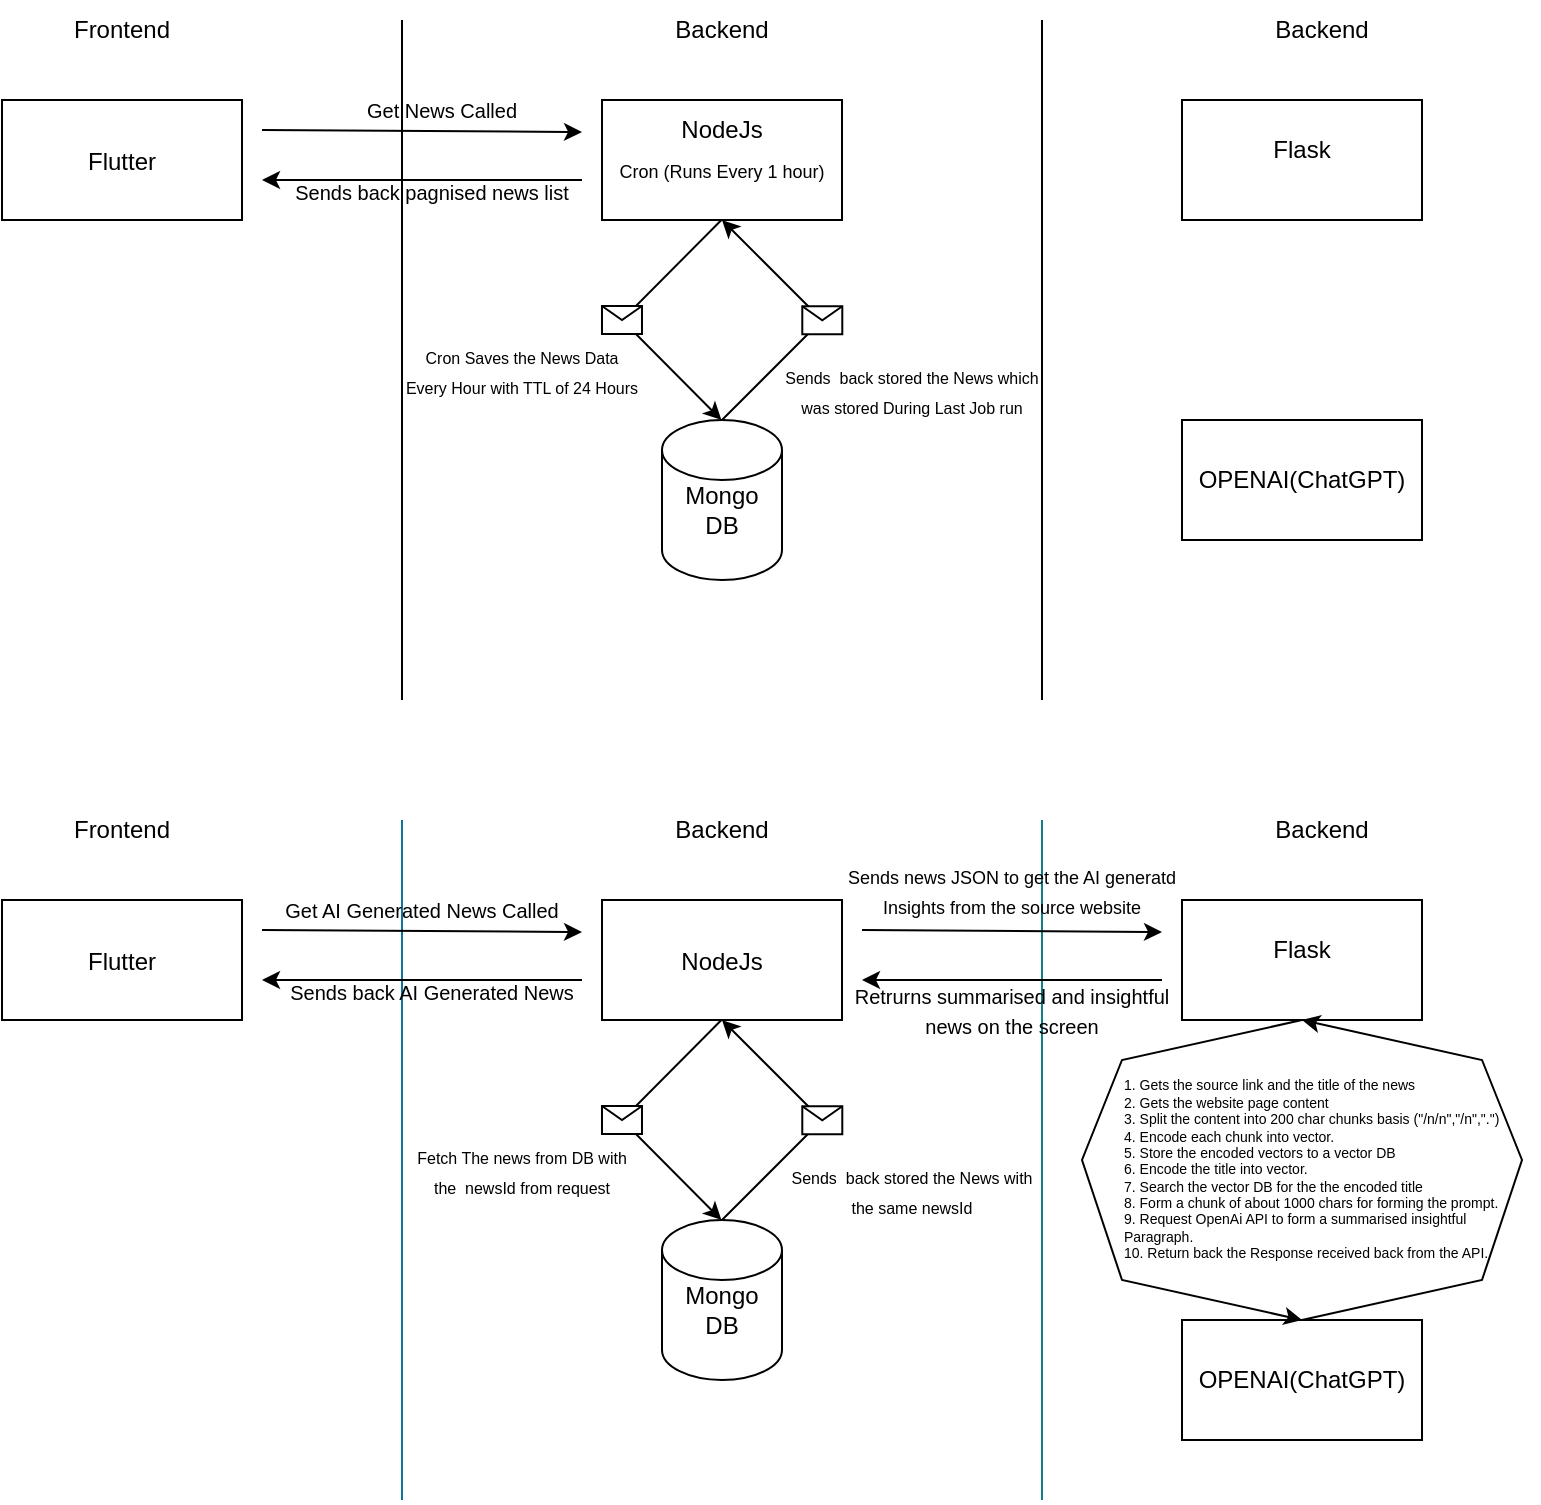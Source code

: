 <mxfile version="22.0.8" type="github">
  <diagram name="Page-1" id="ooymN39htJFAiMMMNbam">
    <mxGraphModel dx="1434" dy="1907" grid="1" gridSize="10" guides="1" tooltips="1" connect="1" arrows="1" fold="1" page="1" pageScale="1" pageWidth="827" pageHeight="1169" math="0" shadow="0">
      <root>
        <mxCell id="0" />
        <mxCell id="1" parent="0" />
        <mxCell id="35AxEwu4sgub31DyYWiS-1" value="" style="endArrow=none;html=1;rounded=0;" parent="1" edge="1">
          <mxGeometry width="50" height="50" relative="1" as="geometry">
            <mxPoint x="240" y="-330" as="sourcePoint" />
            <mxPoint x="240" y="-670" as="targetPoint" />
          </mxGeometry>
        </mxCell>
        <mxCell id="35AxEwu4sgub31DyYWiS-2" value="" style="endArrow=none;html=1;rounded=0;" parent="1" edge="1">
          <mxGeometry width="50" height="50" relative="1" as="geometry">
            <mxPoint x="560" y="-330" as="sourcePoint" />
            <mxPoint x="560" y="-670" as="targetPoint" />
          </mxGeometry>
        </mxCell>
        <mxCell id="35AxEwu4sgub31DyYWiS-3" value="Frontend" style="text;html=1;strokeColor=none;fillColor=none;align=center;verticalAlign=middle;whiteSpace=wrap;rounded=0;" parent="1" vertex="1">
          <mxGeometry x="70" y="-680" width="60" height="30" as="geometry" />
        </mxCell>
        <mxCell id="35AxEwu4sgub31DyYWiS-4" value="Backend" style="text;html=1;strokeColor=none;fillColor=none;align=center;verticalAlign=middle;whiteSpace=wrap;rounded=0;" parent="1" vertex="1">
          <mxGeometry x="370" y="-680" width="60" height="30" as="geometry" />
        </mxCell>
        <mxCell id="35AxEwu4sgub31DyYWiS-5" value="Backend" style="text;html=1;strokeColor=none;fillColor=none;align=center;verticalAlign=middle;whiteSpace=wrap;rounded=0;" parent="1" vertex="1">
          <mxGeometry x="670" y="-680" width="60" height="30" as="geometry" />
        </mxCell>
        <mxCell id="35AxEwu4sgub31DyYWiS-9" value="" style="endArrow=classic;html=1;rounded=0;exitX=1.069;exitY=0.481;exitDx=0;exitDy=0;exitPerimeter=0;" parent="1" edge="1">
          <mxGeometry width="50" height="50" relative="1" as="geometry">
            <mxPoint x="170" y="-615" as="sourcePoint" />
            <mxPoint x="330" y="-614" as="targetPoint" />
          </mxGeometry>
        </mxCell>
        <mxCell id="35AxEwu4sgub31DyYWiS-12" value="" style="rounded=0;whiteSpace=wrap;html=1;" parent="1" vertex="1">
          <mxGeometry x="40" y="-630" width="120" height="60" as="geometry" />
        </mxCell>
        <mxCell id="35AxEwu4sgub31DyYWiS-13" value="Flutter" style="text;html=1;strokeColor=none;fillColor=none;align=center;verticalAlign=middle;whiteSpace=wrap;rounded=0;" parent="1" vertex="1">
          <mxGeometry x="70" y="-614" width="60" height="30" as="geometry" />
        </mxCell>
        <mxCell id="35AxEwu4sgub31DyYWiS-14" value="" style="rounded=0;whiteSpace=wrap;html=1;" parent="1" vertex="1">
          <mxGeometry x="340" y="-630" width="120" height="60" as="geometry" />
        </mxCell>
        <mxCell id="35AxEwu4sgub31DyYWiS-15" value="" style="rounded=0;whiteSpace=wrap;html=1;" parent="1" vertex="1">
          <mxGeometry x="630" y="-630" width="120" height="60" as="geometry" />
        </mxCell>
        <mxCell id="35AxEwu4sgub31DyYWiS-16" value="NodeJs" style="text;html=1;strokeColor=none;fillColor=none;align=center;verticalAlign=middle;whiteSpace=wrap;rounded=0;" parent="1" vertex="1">
          <mxGeometry x="370" y="-630" width="60" height="30" as="geometry" />
        </mxCell>
        <mxCell id="35AxEwu4sgub31DyYWiS-17" value="Flask" style="text;html=1;strokeColor=none;fillColor=none;align=center;verticalAlign=middle;whiteSpace=wrap;rounded=0;" parent="1" vertex="1">
          <mxGeometry x="660" y="-620" width="60" height="30" as="geometry" />
        </mxCell>
        <mxCell id="35AxEwu4sgub31DyYWiS-19" value="" style="endArrow=classic;html=1;rounded=0;" parent="1" edge="1">
          <mxGeometry width="50" height="50" relative="1" as="geometry">
            <mxPoint x="330" y="-590" as="sourcePoint" />
            <mxPoint x="170" y="-590" as="targetPoint" />
          </mxGeometry>
        </mxCell>
        <mxCell id="35AxEwu4sgub31DyYWiS-20" value="&lt;font style=&quot;font-size: 9px;&quot;&gt;Cron (Runs Every 1 hour)&lt;/font&gt;" style="text;html=1;strokeColor=none;fillColor=none;align=center;verticalAlign=middle;whiteSpace=wrap;rounded=0;" parent="1" vertex="1">
          <mxGeometry x="325" y="-610" width="150" height="30" as="geometry" />
        </mxCell>
        <mxCell id="35AxEwu4sgub31DyYWiS-21" value="" style="endArrow=classic;html=1;rounded=0;exitX=0.5;exitY=1;exitDx=0;exitDy=0;entryX=0.5;entryY=0;entryDx=0;entryDy=0;entryPerimeter=0;" parent="1" edge="1">
          <mxGeometry relative="1" as="geometry">
            <mxPoint x="399.71" y="-570" as="sourcePoint" />
            <mxPoint x="399.71" y="-470" as="targetPoint" />
            <Array as="points">
              <mxPoint x="350" y="-520" />
            </Array>
          </mxGeometry>
        </mxCell>
        <mxCell id="35AxEwu4sgub31DyYWiS-22" value="" style="shape=message;html=1;outlineConnect=0;" parent="35AxEwu4sgub31DyYWiS-21" vertex="1">
          <mxGeometry width="20" height="14" relative="1" as="geometry">
            <mxPoint x="-10" y="-7" as="offset" />
          </mxGeometry>
        </mxCell>
        <mxCell id="35AxEwu4sgub31DyYWiS-23" value="" style="shape=cylinder3;whiteSpace=wrap;html=1;boundedLbl=1;backgroundOutline=1;size=15;" parent="1" vertex="1">
          <mxGeometry x="370" y="-470" width="60" height="80" as="geometry" />
        </mxCell>
        <mxCell id="35AxEwu4sgub31DyYWiS-24" value="Mongo&lt;br&gt;DB" style="text;html=1;strokeColor=none;fillColor=none;align=center;verticalAlign=middle;whiteSpace=wrap;rounded=0;" parent="1" vertex="1">
          <mxGeometry x="370" y="-440" width="60" height="30" as="geometry" />
        </mxCell>
        <mxCell id="35AxEwu4sgub31DyYWiS-25" value="&lt;font style=&quot;font-size: 8px;&quot;&gt;Cron Saves the News Data Every Hour with TTL of 24 Hours&lt;/font&gt;" style="text;html=1;strokeColor=none;fillColor=none;align=center;verticalAlign=middle;whiteSpace=wrap;rounded=0;" parent="1" vertex="1">
          <mxGeometry x="240" y="-510" width="120" height="30" as="geometry" />
        </mxCell>
        <mxCell id="35AxEwu4sgub31DyYWiS-26" value="" style="endArrow=classic;html=1;rounded=0;exitX=0.5;exitY=0;exitDx=0;exitDy=0;exitPerimeter=0;" parent="1" source="35AxEwu4sgub31DyYWiS-23" edge="1">
          <mxGeometry relative="1" as="geometry">
            <mxPoint x="409.71" y="-560" as="sourcePoint" />
            <mxPoint x="400" y="-570" as="targetPoint" />
            <Array as="points">
              <mxPoint x="450" y="-520" />
            </Array>
          </mxGeometry>
        </mxCell>
        <mxCell id="35AxEwu4sgub31DyYWiS-27" value="" style="shape=message;html=1;outlineConnect=0;" parent="35AxEwu4sgub31DyYWiS-26" vertex="1">
          <mxGeometry width="20" height="14" relative="1" as="geometry">
            <mxPoint x="-10" y="-7" as="offset" />
          </mxGeometry>
        </mxCell>
        <mxCell id="35AxEwu4sgub31DyYWiS-28" value="&lt;span style=&quot;font-size: 8px;&quot;&gt;Sends&amp;nbsp; back stored the News which was stored During Last Job run&lt;/span&gt;" style="text;html=1;strokeColor=none;fillColor=none;align=center;verticalAlign=middle;whiteSpace=wrap;rounded=0;" parent="1" vertex="1">
          <mxGeometry x="430" y="-500" width="130" height="30" as="geometry" />
        </mxCell>
        <mxCell id="35AxEwu4sgub31DyYWiS-29" value="&lt;font style=&quot;font-size: 10px;&quot;&gt;Get News Called&lt;/font&gt;" style="text;html=1;strokeColor=none;fillColor=none;align=center;verticalAlign=middle;whiteSpace=wrap;rounded=0;" parent="1" vertex="1">
          <mxGeometry x="190" y="-640" width="140" height="30" as="geometry" />
        </mxCell>
        <mxCell id="35AxEwu4sgub31DyYWiS-30" value="&lt;font style=&quot;font-size: 10px;&quot;&gt;Sends back pagnised news list&lt;/font&gt;" style="text;html=1;strokeColor=none;fillColor=none;align=center;verticalAlign=middle;whiteSpace=wrap;rounded=0;" parent="1" vertex="1">
          <mxGeometry x="180" y="-599" width="150" height="30" as="geometry" />
        </mxCell>
        <mxCell id="35AxEwu4sgub31DyYWiS-31" value="" style="endArrow=none;html=1;rounded=0;fillColor=#b1ddf0;strokeColor=#10739e;" parent="1" edge="1">
          <mxGeometry width="50" height="50" relative="1" as="geometry">
            <mxPoint x="240" y="70" as="sourcePoint" />
            <mxPoint x="240" y="-270" as="targetPoint" />
          </mxGeometry>
        </mxCell>
        <mxCell id="35AxEwu4sgub31DyYWiS-32" value="" style="endArrow=none;html=1;rounded=0;fillColor=#b0e3e6;strokeColor=#0e8088;" parent="1" edge="1">
          <mxGeometry width="50" height="50" relative="1" as="geometry">
            <mxPoint x="560" y="70" as="sourcePoint" />
            <mxPoint x="560" y="-270" as="targetPoint" />
          </mxGeometry>
        </mxCell>
        <mxCell id="35AxEwu4sgub31DyYWiS-33" value="Frontend" style="text;html=1;strokeColor=none;fillColor=none;align=center;verticalAlign=middle;whiteSpace=wrap;rounded=0;" parent="1" vertex="1">
          <mxGeometry x="70" y="-280" width="60" height="30" as="geometry" />
        </mxCell>
        <mxCell id="35AxEwu4sgub31DyYWiS-34" value="Backend" style="text;html=1;strokeColor=none;fillColor=none;align=center;verticalAlign=middle;whiteSpace=wrap;rounded=0;" parent="1" vertex="1">
          <mxGeometry x="370" y="-280" width="60" height="30" as="geometry" />
        </mxCell>
        <mxCell id="35AxEwu4sgub31DyYWiS-35" value="Backend" style="text;html=1;strokeColor=none;fillColor=none;align=center;verticalAlign=middle;whiteSpace=wrap;rounded=0;" parent="1" vertex="1">
          <mxGeometry x="670" y="-280" width="60" height="30" as="geometry" />
        </mxCell>
        <mxCell id="35AxEwu4sgub31DyYWiS-36" value="" style="endArrow=classic;html=1;rounded=0;exitX=1.069;exitY=0.481;exitDx=0;exitDy=0;exitPerimeter=0;" parent="1" edge="1">
          <mxGeometry width="50" height="50" relative="1" as="geometry">
            <mxPoint x="170" y="-215" as="sourcePoint" />
            <mxPoint x="330" y="-214" as="targetPoint" />
          </mxGeometry>
        </mxCell>
        <mxCell id="35AxEwu4sgub31DyYWiS-37" value="" style="endArrow=classic;html=1;rounded=0;" parent="1" edge="1">
          <mxGeometry width="50" height="50" relative="1" as="geometry">
            <mxPoint x="470" y="-215" as="sourcePoint" />
            <mxPoint x="620" y="-214" as="targetPoint" />
          </mxGeometry>
        </mxCell>
        <mxCell id="35AxEwu4sgub31DyYWiS-38" value="" style="rounded=0;whiteSpace=wrap;html=1;" parent="1" vertex="1">
          <mxGeometry x="40" y="-230" width="120" height="60" as="geometry" />
        </mxCell>
        <mxCell id="35AxEwu4sgub31DyYWiS-39" value="Flutter" style="text;html=1;strokeColor=none;fillColor=none;align=center;verticalAlign=middle;whiteSpace=wrap;rounded=0;" parent="1" vertex="1">
          <mxGeometry x="70" y="-214" width="60" height="30" as="geometry" />
        </mxCell>
        <mxCell id="35AxEwu4sgub31DyYWiS-40" value="" style="rounded=0;whiteSpace=wrap;html=1;" parent="1" vertex="1">
          <mxGeometry x="340" y="-230" width="120" height="60" as="geometry" />
        </mxCell>
        <mxCell id="35AxEwu4sgub31DyYWiS-41" value="" style="rounded=0;whiteSpace=wrap;html=1;" parent="1" vertex="1">
          <mxGeometry x="630" y="-230" width="120" height="60" as="geometry" />
        </mxCell>
        <mxCell id="35AxEwu4sgub31DyYWiS-42" value="NodeJs" style="text;html=1;strokeColor=none;fillColor=none;align=center;verticalAlign=middle;whiteSpace=wrap;rounded=0;" parent="1" vertex="1">
          <mxGeometry x="370" y="-214" width="60" height="30" as="geometry" />
        </mxCell>
        <mxCell id="35AxEwu4sgub31DyYWiS-43" value="Flask" style="text;html=1;strokeColor=none;fillColor=none;align=center;verticalAlign=middle;whiteSpace=wrap;rounded=0;" parent="1" vertex="1">
          <mxGeometry x="660" y="-220" width="60" height="30" as="geometry" />
        </mxCell>
        <mxCell id="35AxEwu4sgub31DyYWiS-44" value="" style="endArrow=classic;html=1;rounded=0;" parent="1" edge="1">
          <mxGeometry width="50" height="50" relative="1" as="geometry">
            <mxPoint x="620" y="-190" as="sourcePoint" />
            <mxPoint x="470" y="-190" as="targetPoint" />
          </mxGeometry>
        </mxCell>
        <mxCell id="35AxEwu4sgub31DyYWiS-45" value="" style="endArrow=classic;html=1;rounded=0;" parent="1" edge="1">
          <mxGeometry width="50" height="50" relative="1" as="geometry">
            <mxPoint x="330" y="-190" as="sourcePoint" />
            <mxPoint x="170" y="-190" as="targetPoint" />
          </mxGeometry>
        </mxCell>
        <mxCell id="35AxEwu4sgub31DyYWiS-47" value="" style="endArrow=classic;html=1;rounded=0;exitX=0.5;exitY=1;exitDx=0;exitDy=0;entryX=0.5;entryY=0;entryDx=0;entryDy=0;entryPerimeter=0;" parent="1" edge="1">
          <mxGeometry relative="1" as="geometry">
            <mxPoint x="399.71" y="-170" as="sourcePoint" />
            <mxPoint x="399.71" y="-70" as="targetPoint" />
            <Array as="points">
              <mxPoint x="350" y="-120" />
            </Array>
          </mxGeometry>
        </mxCell>
        <mxCell id="35AxEwu4sgub31DyYWiS-48" value="" style="shape=message;html=1;outlineConnect=0;" parent="35AxEwu4sgub31DyYWiS-47" vertex="1">
          <mxGeometry width="20" height="14" relative="1" as="geometry">
            <mxPoint x="-10" y="-7" as="offset" />
          </mxGeometry>
        </mxCell>
        <mxCell id="35AxEwu4sgub31DyYWiS-49" value="" style="shape=cylinder3;whiteSpace=wrap;html=1;boundedLbl=1;backgroundOutline=1;size=15;" parent="1" vertex="1">
          <mxGeometry x="370" y="-70" width="60" height="80" as="geometry" />
        </mxCell>
        <mxCell id="35AxEwu4sgub31DyYWiS-50" value="Mongo&lt;br&gt;DB" style="text;html=1;strokeColor=none;fillColor=none;align=center;verticalAlign=middle;whiteSpace=wrap;rounded=0;" parent="1" vertex="1">
          <mxGeometry x="370" y="-40" width="60" height="30" as="geometry" />
        </mxCell>
        <mxCell id="35AxEwu4sgub31DyYWiS-51" value="&lt;font style=&quot;font-size: 8px;&quot;&gt;Fetch The news from DB with the&amp;nbsp; newsId from request&lt;/font&gt;" style="text;html=1;strokeColor=none;fillColor=none;align=center;verticalAlign=middle;whiteSpace=wrap;rounded=0;" parent="1" vertex="1">
          <mxGeometry x="240" y="-110" width="120" height="30" as="geometry" />
        </mxCell>
        <mxCell id="35AxEwu4sgub31DyYWiS-52" value="" style="endArrow=classic;html=1;rounded=0;exitX=0.5;exitY=0;exitDx=0;exitDy=0;exitPerimeter=0;" parent="1" source="35AxEwu4sgub31DyYWiS-49" edge="1">
          <mxGeometry relative="1" as="geometry">
            <mxPoint x="409.71" y="-160" as="sourcePoint" />
            <mxPoint x="400" y="-170" as="targetPoint" />
            <Array as="points">
              <mxPoint x="450" y="-120" />
            </Array>
          </mxGeometry>
        </mxCell>
        <mxCell id="35AxEwu4sgub31DyYWiS-53" value="" style="shape=message;html=1;outlineConnect=0;" parent="35AxEwu4sgub31DyYWiS-52" vertex="1">
          <mxGeometry width="20" height="14" relative="1" as="geometry">
            <mxPoint x="-10" y="-7" as="offset" />
          </mxGeometry>
        </mxCell>
        <mxCell id="35AxEwu4sgub31DyYWiS-54" value="&lt;span style=&quot;font-size: 8px;&quot;&gt;Sends&amp;nbsp; back stored the News with the same newsId&lt;/span&gt;" style="text;html=1;strokeColor=none;fillColor=none;align=center;verticalAlign=middle;whiteSpace=wrap;rounded=0;" parent="1" vertex="1">
          <mxGeometry x="430" y="-100" width="130" height="30" as="geometry" />
        </mxCell>
        <mxCell id="35AxEwu4sgub31DyYWiS-55" value="&lt;font style=&quot;font-size: 10px;&quot;&gt;Get AI Generated News Called&lt;/font&gt;" style="text;html=1;strokeColor=none;fillColor=none;align=center;verticalAlign=middle;whiteSpace=wrap;rounded=0;" parent="1" vertex="1">
          <mxGeometry x="180" y="-240" width="140" height="30" as="geometry" />
        </mxCell>
        <mxCell id="35AxEwu4sgub31DyYWiS-56" value="&lt;font style=&quot;font-size: 10px;&quot;&gt;Sends back AI Generated News&lt;/font&gt;" style="text;html=1;strokeColor=none;fillColor=none;align=center;verticalAlign=middle;whiteSpace=wrap;rounded=0;" parent="1" vertex="1">
          <mxGeometry x="180" y="-199" width="150" height="30" as="geometry" />
        </mxCell>
        <mxCell id="35AxEwu4sgub31DyYWiS-57" value="" style="rounded=0;whiteSpace=wrap;html=1;" parent="1" vertex="1">
          <mxGeometry x="630" y="-470" width="120" height="60" as="geometry" />
        </mxCell>
        <mxCell id="35AxEwu4sgub31DyYWiS-58" value="OPENAI(ChatGPT)" style="text;html=1;strokeColor=none;fillColor=none;align=center;verticalAlign=middle;whiteSpace=wrap;rounded=0;" parent="1" vertex="1">
          <mxGeometry x="660" y="-455" width="60" height="30" as="geometry" />
        </mxCell>
        <mxCell id="35AxEwu4sgub31DyYWiS-59" value="" style="rounded=0;whiteSpace=wrap;html=1;" parent="1" vertex="1">
          <mxGeometry x="630" y="-20" width="120" height="60" as="geometry" />
        </mxCell>
        <mxCell id="35AxEwu4sgub31DyYWiS-60" value="OPENAI(ChatGPT)" style="text;html=1;strokeColor=none;fillColor=none;align=center;verticalAlign=middle;whiteSpace=wrap;rounded=0;" parent="1" vertex="1">
          <mxGeometry x="660" y="-5" width="60" height="30" as="geometry" />
        </mxCell>
        <mxCell id="ZKE08CKIG5KXjL135xHY-1" value="&lt;font style=&quot;font-size: 9px;&quot;&gt;Sends news JSON to get the AI generatd Insights from the source website&lt;/font&gt;" style="text;html=1;strokeColor=none;fillColor=none;align=center;verticalAlign=middle;whiteSpace=wrap;rounded=0;" vertex="1" parent="1">
          <mxGeometry x="460" y="-250" width="170" height="30" as="geometry" />
        </mxCell>
        <mxCell id="ZKE08CKIG5KXjL135xHY-3" value="" style="endArrow=classic;html=1;rounded=0;entryX=0.5;entryY=0;entryDx=0;entryDy=0;exitX=0.5;exitY=1;exitDx=0;exitDy=0;" edge="1" parent="1" source="35AxEwu4sgub31DyYWiS-41" target="35AxEwu4sgub31DyYWiS-59">
          <mxGeometry width="50" height="50" relative="1" as="geometry">
            <mxPoint x="750" y="-199" as="sourcePoint" />
            <mxPoint x="800" y="-249" as="targetPoint" />
            <Array as="points">
              <mxPoint x="600" y="-150" />
              <mxPoint x="580" y="-100" />
              <mxPoint x="600" y="-40" />
            </Array>
          </mxGeometry>
        </mxCell>
        <mxCell id="ZKE08CKIG5KXjL135xHY-4" value="" style="endArrow=classic;html=1;rounded=0;entryX=0.5;entryY=1;entryDx=0;entryDy=0;exitX=0.5;exitY=0;exitDx=0;exitDy=0;" edge="1" parent="1" source="35AxEwu4sgub31DyYWiS-59" target="35AxEwu4sgub31DyYWiS-41">
          <mxGeometry width="50" height="50" relative="1" as="geometry">
            <mxPoint x="730" y="-110" as="sourcePoint" />
            <mxPoint x="780" y="-160" as="targetPoint" />
            <Array as="points">
              <mxPoint x="780" y="-40" />
              <mxPoint x="800" y="-100" />
              <mxPoint x="780" y="-150" />
            </Array>
          </mxGeometry>
        </mxCell>
        <mxCell id="ZKE08CKIG5KXjL135xHY-5" value="&lt;div style=&quot;text-align: left; font-size: 7px;&quot;&gt;&lt;span style=&quot;background-color: initial;&quot;&gt;&lt;font style=&quot;font-size: 7px;&quot;&gt;1. Gets the source link and the title of the news&lt;/font&gt;&lt;/span&gt;&lt;/div&gt;&lt;font style=&quot;font-size: 7px;&quot;&gt;&lt;div style=&quot;text-align: left;&quot;&gt;&lt;span style=&quot;background-color: initial;&quot;&gt;2. Gets the website page content&amp;nbsp;&lt;/span&gt;&lt;/div&gt;&lt;div style=&quot;text-align: left;&quot;&gt;&lt;span style=&quot;background-color: initial;&quot;&gt;3. Split the content into 200 char chunks basis (&quot;/n/n&quot;,&quot;/n&quot;,&quot;.&quot;)&lt;/span&gt;&lt;/div&gt;&lt;div style=&quot;text-align: left;&quot;&gt;&lt;span style=&quot;background-color: initial;&quot;&gt;4. Encode each chunk into vector.&lt;br&gt;5. Store the encoded vectors to a vector DB&lt;/span&gt;&lt;/div&gt;&lt;div style=&quot;text-align: left;&quot;&gt;&lt;span style=&quot;background-color: initial;&quot;&gt;6. Encode the title into vector.&lt;br&gt;7. Search the vector DB for the the encoded title&lt;br&gt;8. Form a chunk of about 1000 chars for forming the prompt.&lt;/span&gt;&lt;/div&gt;&lt;div style=&quot;text-align: left;&quot;&gt;&lt;span style=&quot;background-color: initial;&quot;&gt;9. Request OpenAi API to form a summarised insightful Paragraph.&lt;/span&gt;&lt;/div&gt;&lt;div style=&quot;text-align: left;&quot;&gt;&lt;span style=&quot;background-color: initial;&quot;&gt;10. Return back the Response received back from the API.&lt;/span&gt;&lt;/div&gt;&lt;/font&gt;" style="text;html=1;strokeColor=none;fillColor=none;align=center;verticalAlign=middle;whiteSpace=wrap;rounded=0;" vertex="1" parent="1">
          <mxGeometry x="600" y="-145" width="200" height="100" as="geometry" />
        </mxCell>
        <mxCell id="ZKE08CKIG5KXjL135xHY-33" value="&lt;font style=&quot;font-size: 10px;&quot;&gt;Retrurns summarised and insightful news on the screen&lt;/font&gt;" style="text;html=1;strokeColor=none;fillColor=none;align=center;verticalAlign=middle;whiteSpace=wrap;rounded=0;" vertex="1" parent="1">
          <mxGeometry x="460" y="-190" width="170" height="30" as="geometry" />
        </mxCell>
      </root>
    </mxGraphModel>
  </diagram>
</mxfile>
